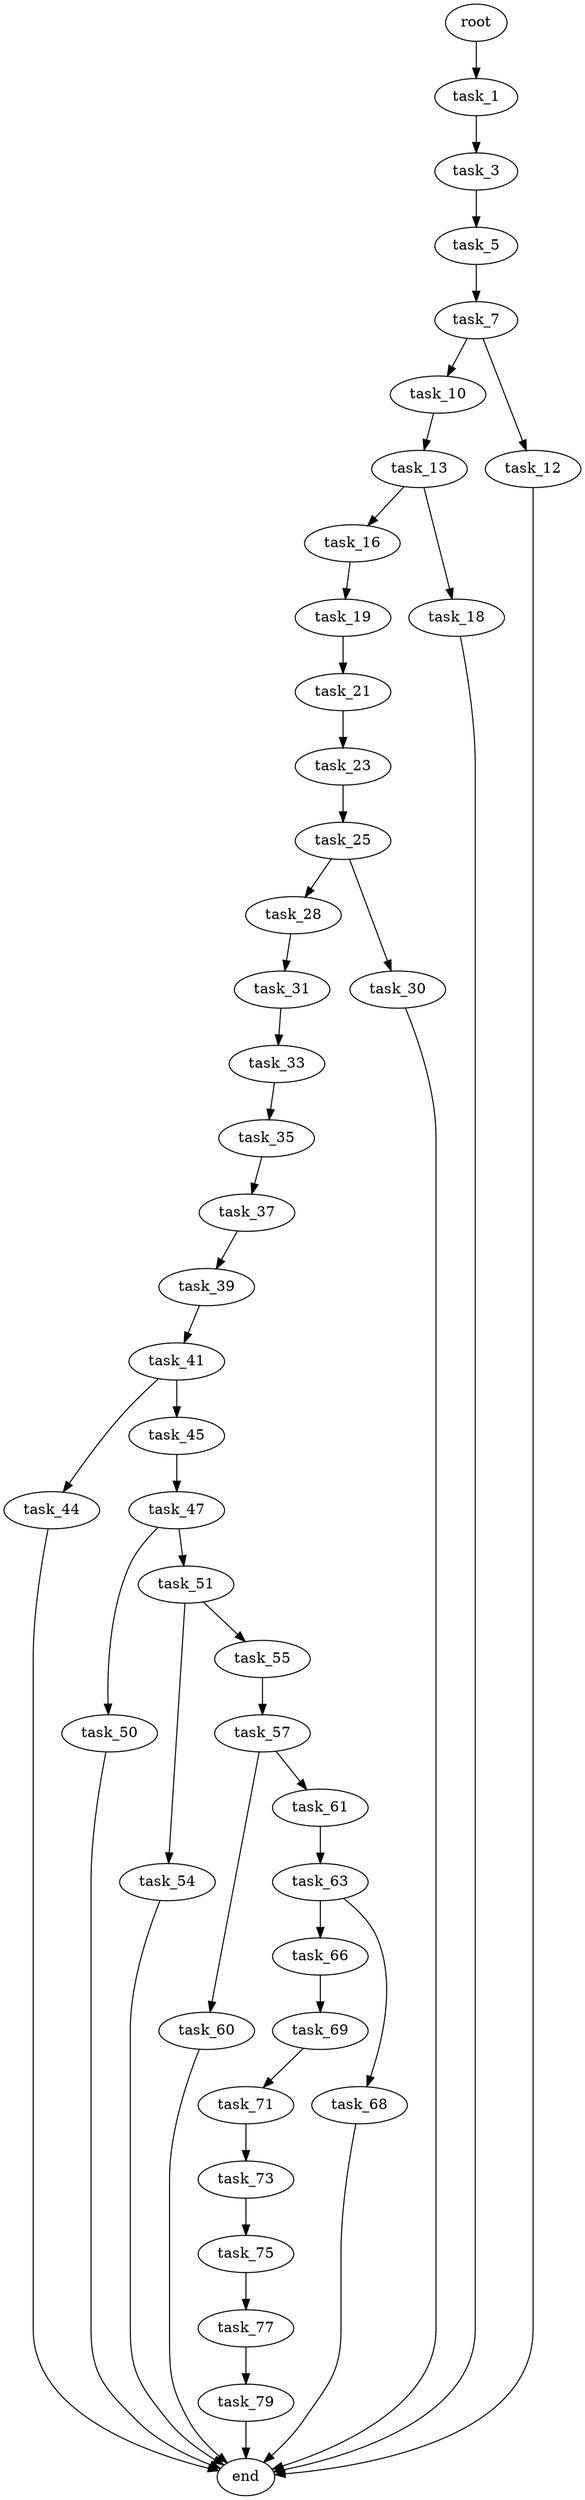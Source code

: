 digraph G {
  root [size="0.000000"];
  task_1 [size="34684079796.000000"];
  task_3 [size="134217728000.000000"];
  task_5 [size="537119032736.000000"];
  task_7 [size="2560505797.000000"];
  task_10 [size="28991029248.000000"];
  task_12 [size="54202020960.000000"];
  task_13 [size="368293445632.000000"];
  end [size="0.000000"];
  task_16 [size="2443838710.000000"];
  task_18 [size="37852062754.000000"];
  task_19 [size="8748102584.000000"];
  task_21 [size="3734217948.000000"];
  task_23 [size="4329584389.000000"];
  task_25 [size="368293445632.000000"];
  task_28 [size="291659282892.000000"];
  task_30 [size="44135044236.000000"];
  task_31 [size="68719476736.000000"];
  task_33 [size="49826371750.000000"];
  task_35 [size="68719476736.000000"];
  task_37 [size="39317741004.000000"];
  task_39 [size="231928233984.000000"];
  task_41 [size="7051460791.000000"];
  task_44 [size="1073741824000.000000"];
  task_45 [size="14254222931.000000"];
  task_47 [size="4954569897.000000"];
  task_50 [size="5761979477.000000"];
  task_51 [size="134217728000.000000"];
  task_54 [size="33939061412.000000"];
  task_55 [size="231928233984.000000"];
  task_57 [size="8589934592.000000"];
  task_60 [size="1411204990336.000000"];
  task_61 [size="106014749091.000000"];
  task_63 [size="51508888206.000000"];
  task_66 [size="84265047912.000000"];
  task_68 [size="549755813888.000000"];
  task_69 [size="68719476736.000000"];
  task_71 [size="45448563108.000000"];
  task_73 [size="6086929150.000000"];
  task_75 [size="867865446265.000000"];
  task_77 [size="368293445632.000000"];
  task_79 [size="528858444764.000000"];

  root -> task_1 [size="1.000000"];
  task_1 -> task_3 [size="679477248.000000"];
  task_3 -> task_5 [size="209715200.000000"];
  task_5 -> task_7 [size="536870912.000000"];
  task_7 -> task_10 [size="301989888.000000"];
  task_7 -> task_12 [size="301989888.000000"];
  task_10 -> task_13 [size="75497472.000000"];
  task_12 -> end [size="1.000000"];
  task_13 -> task_16 [size="411041792.000000"];
  task_13 -> task_18 [size="411041792.000000"];
  task_16 -> task_19 [size="75497472.000000"];
  task_18 -> end [size="1.000000"];
  task_19 -> task_21 [size="679477248.000000"];
  task_21 -> task_23 [size="75497472.000000"];
  task_23 -> task_25 [size="75497472.000000"];
  task_25 -> task_28 [size="411041792.000000"];
  task_25 -> task_30 [size="411041792.000000"];
  task_28 -> task_31 [size="301989888.000000"];
  task_30 -> end [size="1.000000"];
  task_31 -> task_33 [size="134217728.000000"];
  task_33 -> task_35 [size="838860800.000000"];
  task_35 -> task_37 [size="134217728.000000"];
  task_37 -> task_39 [size="134217728.000000"];
  task_39 -> task_41 [size="301989888.000000"];
  task_41 -> task_44 [size="209715200.000000"];
  task_41 -> task_45 [size="209715200.000000"];
  task_44 -> end [size="1.000000"];
  task_45 -> task_47 [size="33554432.000000"];
  task_47 -> task_50 [size="411041792.000000"];
  task_47 -> task_51 [size="411041792.000000"];
  task_50 -> end [size="1.000000"];
  task_51 -> task_54 [size="209715200.000000"];
  task_51 -> task_55 [size="209715200.000000"];
  task_54 -> end [size="1.000000"];
  task_55 -> task_57 [size="301989888.000000"];
  task_57 -> task_60 [size="33554432.000000"];
  task_57 -> task_61 [size="33554432.000000"];
  task_60 -> end [size="1.000000"];
  task_61 -> task_63 [size="411041792.000000"];
  task_63 -> task_66 [size="838860800.000000"];
  task_63 -> task_68 [size="838860800.000000"];
  task_66 -> task_69 [size="134217728.000000"];
  task_68 -> end [size="1.000000"];
  task_69 -> task_71 [size="134217728.000000"];
  task_71 -> task_73 [size="33554432.000000"];
  task_73 -> task_75 [size="134217728.000000"];
  task_75 -> task_77 [size="838860800.000000"];
  task_77 -> task_79 [size="411041792.000000"];
  task_79 -> end [size="1.000000"];
}
